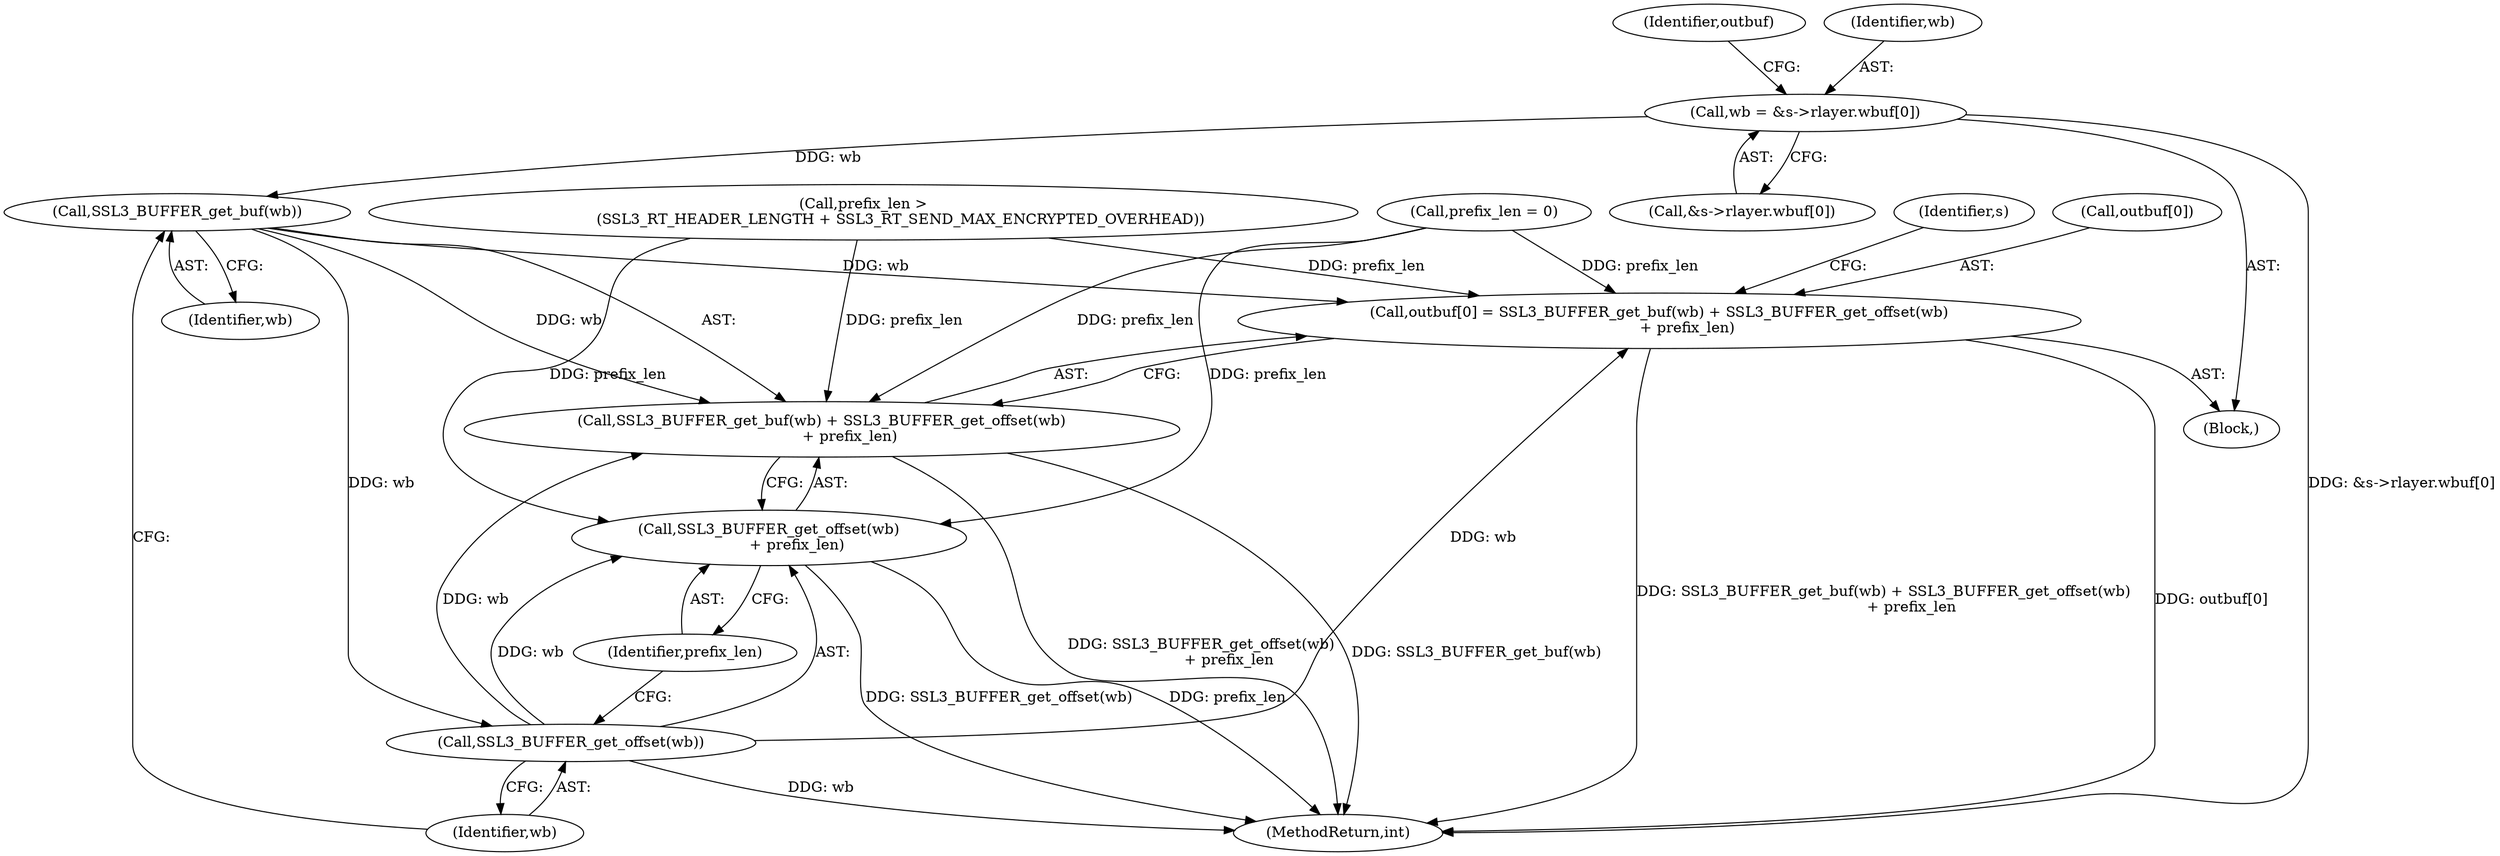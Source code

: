 digraph "0_openssl_4ad93618d26a3ea23d36ad5498ff4f59eff3a4d2@pointer" {
"1000403" [label="(Call,SSL3_BUFFER_get_buf(wb))"];
"1000388" [label="(Call,wb = &s->rlayer.wbuf[0])"];
"1000398" [label="(Call,outbuf[0] = SSL3_BUFFER_get_buf(wb) + SSL3_BUFFER_get_offset(wb)\n            + prefix_len)"];
"1000402" [label="(Call,SSL3_BUFFER_get_buf(wb) + SSL3_BUFFER_get_offset(wb)\n            + prefix_len)"];
"1000406" [label="(Call,SSL3_BUFFER_get_offset(wb))"];
"1000405" [label="(Call,SSL3_BUFFER_get_offset(wb)\n            + prefix_len)"];
"1000388" [label="(Call,wb = &s->rlayer.wbuf[0])"];
"1000403" [label="(Call,SSL3_BUFFER_get_buf(wb))"];
"1000146" [label="(Call,prefix_len = 0)"];
"1000405" [label="(Call,SSL3_BUFFER_get_offset(wb)\n            + prefix_len)"];
"1000402" [label="(Call,SSL3_BUFFER_get_buf(wb) + SSL3_BUFFER_get_offset(wb)\n            + prefix_len)"];
"1000464" [label="(Identifier,s)"];
"1000404" [label="(Identifier,wb)"];
"1000408" [label="(Identifier,prefix_len)"];
"1000400" [label="(Identifier,outbuf)"];
"1000399" [label="(Call,outbuf[0])"];
"1000398" [label="(Call,outbuf[0] = SSL3_BUFFER_get_buf(wb) + SSL3_BUFFER_get_offset(wb)\n            + prefix_len)"];
"1000322" [label="(Call,prefix_len >\n                (SSL3_RT_HEADER_LENGTH + SSL3_RT_SEND_MAX_ENCRYPTED_OVERHEAD))"];
"1000406" [label="(Call,SSL3_BUFFER_get_offset(wb))"];
"1000908" [label="(MethodReturn,int)"];
"1000389" [label="(Identifier,wb)"];
"1000407" [label="(Identifier,wb)"];
"1000387" [label="(Block,)"];
"1000390" [label="(Call,&s->rlayer.wbuf[0])"];
"1000403" -> "1000402"  [label="AST: "];
"1000403" -> "1000404"  [label="CFG: "];
"1000404" -> "1000403"  [label="AST: "];
"1000407" -> "1000403"  [label="CFG: "];
"1000403" -> "1000398"  [label="DDG: wb"];
"1000403" -> "1000402"  [label="DDG: wb"];
"1000388" -> "1000403"  [label="DDG: wb"];
"1000403" -> "1000406"  [label="DDG: wb"];
"1000388" -> "1000387"  [label="AST: "];
"1000388" -> "1000390"  [label="CFG: "];
"1000389" -> "1000388"  [label="AST: "];
"1000390" -> "1000388"  [label="AST: "];
"1000400" -> "1000388"  [label="CFG: "];
"1000388" -> "1000908"  [label="DDG: &s->rlayer.wbuf[0]"];
"1000398" -> "1000387"  [label="AST: "];
"1000398" -> "1000402"  [label="CFG: "];
"1000399" -> "1000398"  [label="AST: "];
"1000402" -> "1000398"  [label="AST: "];
"1000464" -> "1000398"  [label="CFG: "];
"1000398" -> "1000908"  [label="DDG: SSL3_BUFFER_get_buf(wb) + SSL3_BUFFER_get_offset(wb)\n            + prefix_len"];
"1000398" -> "1000908"  [label="DDG: outbuf[0]"];
"1000406" -> "1000398"  [label="DDG: wb"];
"1000322" -> "1000398"  [label="DDG: prefix_len"];
"1000146" -> "1000398"  [label="DDG: prefix_len"];
"1000402" -> "1000405"  [label="CFG: "];
"1000405" -> "1000402"  [label="AST: "];
"1000402" -> "1000908"  [label="DDG: SSL3_BUFFER_get_offset(wb)\n            + prefix_len"];
"1000402" -> "1000908"  [label="DDG: SSL3_BUFFER_get_buf(wb)"];
"1000406" -> "1000402"  [label="DDG: wb"];
"1000322" -> "1000402"  [label="DDG: prefix_len"];
"1000146" -> "1000402"  [label="DDG: prefix_len"];
"1000406" -> "1000405"  [label="AST: "];
"1000406" -> "1000407"  [label="CFG: "];
"1000407" -> "1000406"  [label="AST: "];
"1000408" -> "1000406"  [label="CFG: "];
"1000406" -> "1000908"  [label="DDG: wb"];
"1000406" -> "1000405"  [label="DDG: wb"];
"1000405" -> "1000408"  [label="CFG: "];
"1000408" -> "1000405"  [label="AST: "];
"1000405" -> "1000908"  [label="DDG: prefix_len"];
"1000405" -> "1000908"  [label="DDG: SSL3_BUFFER_get_offset(wb)"];
"1000322" -> "1000405"  [label="DDG: prefix_len"];
"1000146" -> "1000405"  [label="DDG: prefix_len"];
}

